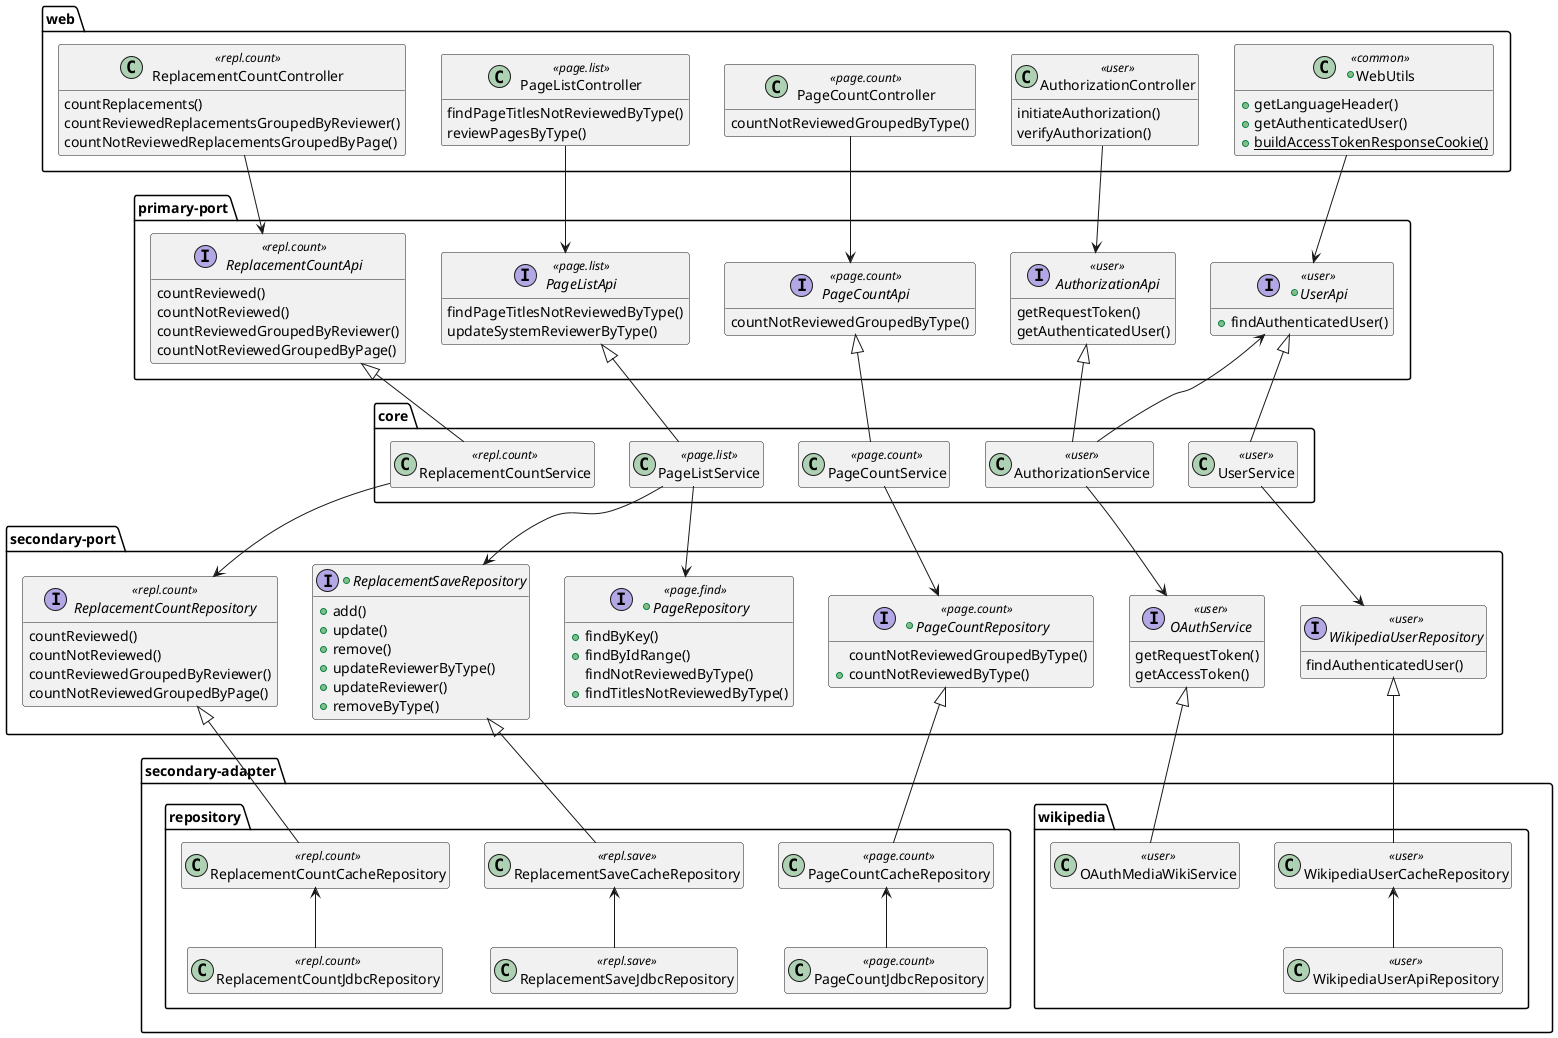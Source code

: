 @startuml

hide empty members

'USER

package web {
  +class WebUtils <<common>> {
    +getLanguageHeader()
    +getAuthenticatedUser()
    +{static}buildAccessTokenResponseCookie()
  }

  class AuthorizationController <<user>> {
    initiateAuthorization()
    verifyAuthorization()
  }
}

package primary-port {
  interface AuthorizationApi <<user>> {
    getRequestToken()
    getAuthenticatedUser()
  }

  +interface UserApi <<user>> {
    +findAuthenticatedUser()
  }
}

package core {
  class AuthorizationService <<user>>
  class UserService <<user>>
}

package secondary-port {
  interface OAuthService <<user>> {
    getRequestToken()
    getAccessToken()
  }

  interface WikipediaUserRepository <<user>> {
    findAuthenticatedUser()
  }
}

package secondary-adapter {
  package wikipedia {
    class OAuthMediaWikiService <<user>>
    class WikipediaUserApiRepository <<user>>
    class WikipediaUserCacheRepository <<user>>
  }
}

AuthorizationController --> AuthorizationApi
AuthorizationApi <|-- AuthorizationService
WebUtils --> UserApi
UserApi <-- AuthorizationService
AuthorizationService --> OAuthService
UserApi <|-- UserService
UserService --> WikipediaUserRepository
OAuthService <|-- OAuthMediaWikiService
WikipediaUserRepository <|-- WikipediaUserCacheRepository
WikipediaUserCacheRepository <-- WikipediaUserApiRepository

'PAGE COUNT

package web {
  class PageCountController <<page.count>> {
    countNotReviewedGroupedByType()
  }
}

package primary-port {
  interface PageCountApi <<page.count>> {
    countNotReviewedGroupedByType()
  }
}

package core {
  class PageCountService <<page.count>>
}

package secondary-port {
  +interface PageCountRepository <<page.count>> {
    countNotReviewedGroupedByType()
    +countNotReviewedByType()
  }
}

package secondary-adapter {
  package repository {
    class PageCountCacheRepository <<page.count>>
    class PageCountJdbcRepository <<page.count>>
  }
}

PageCountController --> PageCountApi
PageCountApi <|-- PageCountService
PageCountService --> PageCountRepository
PageCountRepository <|-- PageCountCacheRepository
PageCountCacheRepository <-- PageCountJdbcRepository

'PAGE LIST

package web {
  class PageListController <<page.list>> {
    findPageTitlesNotReviewedByType()
    reviewPagesByType()
  }
}

package primary-port {
  interface PageListApi <<page.list>> {
    findPageTitlesNotReviewedByType()
    updateSystemReviewerByType()
  }
}

package core {
  class PageListService <<page.list>>
}

PageListController --> PageListApi
PageListApi <|-- PageListService

'PAGE FIND - TODO
'TODO PageCountRepository es usado por ReviewTypeFinder y ReviewNoTypeFinder

package secondary-port {
  +interface PageRepository <<page.find>> {
    +findByKey()
    +findByIdRange()
    findNotReviewedByType()
    +findTitlesNotReviewedByType()
    'TODO También usan: ReviewXxxFinder y PageBatch/IndexService
  }
}

PageListService --> PageRepository

'REPLACEMENT COUNT

package web {
  class ReplacementCountController <<repl.count>> {
    countReplacements()
    countReviewedReplacementsGroupedByReviewer()
    countNotReviewedReplacementsGroupedByPage()
  }
}

package primary-port {
  interface ReplacementCountApi <<repl.count>> {
    countReviewed()
    countNotReviewed()
    countReviewedGroupedByReviewer()
    countNotReviewedGroupedByPage()
  }
}

package core {
  class ReplacementCountService <<repl.count>>
}

package secondary-port {
  interface ReplacementCountRepository <<repl.count>> {
    countReviewed()
    countNotReviewed()
    countReviewedGroupedByReviewer()
    countNotReviewedGroupedByPage()
  }
}

package secondary-adapter {
  package repository {
    class ReplacementCountCacheRepository <<repl.count>>
    class ReplacementCountJdbcRepository <<repl.count>>
  }
}

ReplacementCountController --> ReplacementCountApi
ReplacementCountApi <|-- ReplacementCountService
ReplacementCountService --> ReplacementCountRepository
ReplacementCountRepository <|-- ReplacementCountCacheRepository
ReplacementCountCacheRepository <-- ReplacementCountJdbcRepository

'REPLACEMENT SAVE - TODO

package secondary-port {
  +interface ReplacementSaveRepository {
    +add()
    +update()
    +remove()
    +updateReviewerByType()
    +updateReviewer()
    +removeByType()
    'TODO También lo usan ReviewTypeFinder, ReplacementTypeSaveService, PageSaveJdbcRepository
  }
}

package secondary-adapter {
  package repository {
    class ReplacementSaveCacheRepository <<repl.save>>
    class ReplacementSaveJdbcRepository <<repl.save>>
  }
}

PageListService --> ReplacementSaveRepository
ReplacementSaveRepository <|-- ReplacementSaveCacheRepository
ReplacementSaveCacheRepository <-- ReplacementSaveJdbcRepository

@enduml
